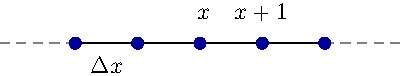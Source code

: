 size(200);

real l=4;

draw((0,0)--(l,0));
draw((-1.2,0)--(0,0), gray+dashed);
draw((l,0)--(l+1.2,0), gray+dashed);

for(int x=0; x<=l; ++x){
  dot((x,0), 6pt+rgb(0, 0, 0.6));
};

label("$x \quad x+1$", (2.68,0.5));
label("$\Delta x$", (0,-0.1)--(1,-0.1));
